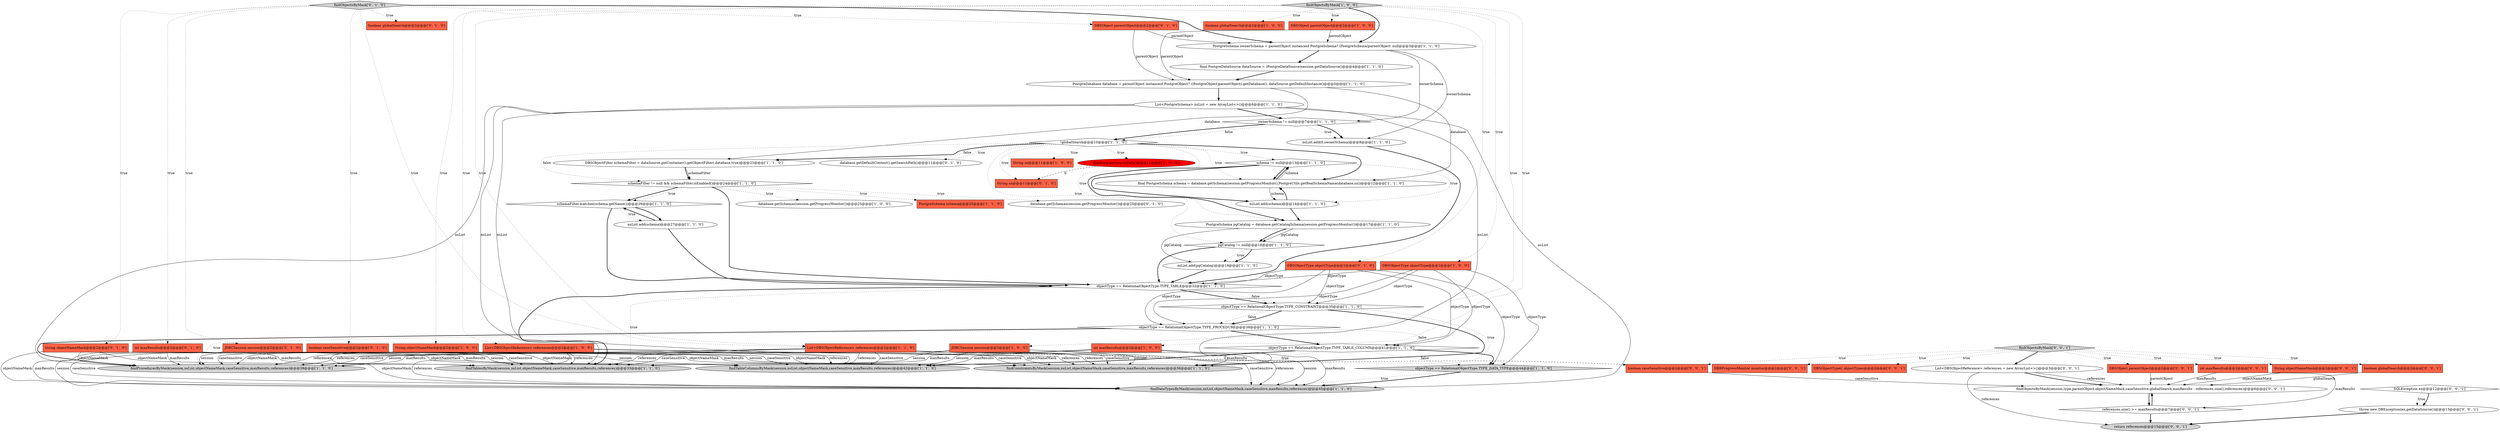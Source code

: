 digraph {
7 [style = filled, label = "String sn@@@11@@@['1', '0', '0']", fillcolor = tomato, shape = box image = "AAA0AAABBB1BBB"];
35 [style = filled, label = "schema != null@@@13@@@['1', '1', '0']", fillcolor = white, shape = diamond image = "AAA0AAABBB1BBB"];
46 [style = filled, label = "int maxResults@@@2@@@['0', '1', '0']", fillcolor = tomato, shape = box image = "AAA0AAABBB2BBB"];
23 [style = filled, label = "findObjectsByMask['1', '0', '0']", fillcolor = lightgray, shape = diamond image = "AAA0AAABBB1BBB"];
55 [style = filled, label = "findObjectsByMask(session,type,parentObject,objectNameMask,caseSensitive,globalSearch,maxResults - references.size(),references)@@@6@@@['0', '0', '1']", fillcolor = white, shape = ellipse image = "AAA0AAABBB3BBB"];
32 [style = filled, label = "int maxResults@@@2@@@['1', '0', '0']", fillcolor = tomato, shape = box image = "AAA0AAABBB1BBB"];
24 [style = filled, label = "PostgreDatabase database = parentObject instanceof PostgreObject? ((PostgreObject)parentObject).getDatabase(): dataSource.getDefaultInstance()@@@5@@@['1', '1', '0']", fillcolor = white, shape = ellipse image = "AAA0AAABBB1BBB"];
53 [style = filled, label = "DBRProgressMonitor monitor@@@2@@@['0', '0', '1']", fillcolor = tomato, shape = box image = "AAA0AAABBB3BBB"];
57 [style = filled, label = "DBSObject parentObject@@@2@@@['0', '0', '1']", fillcolor = tomato, shape = box image = "AAA0AAABBB3BBB"];
58 [style = filled, label = "DBSObjectType(( objectTypes@@@2@@@['0', '0', '1']", fillcolor = tomato, shape = box image = "AAA0AAABBB3BBB"];
60 [style = filled, label = "boolean globalSearch@@@2@@@['0', '0', '1']", fillcolor = tomato, shape = box image = "AAA0AAABBB3BBB"];
38 [style = filled, label = "final PostgreSchema schema = database.getSchema(session.getProgressMonitor(),PostgreUtils.getRealSchemaName(database,sn))@@@12@@@['1', '1', '0']", fillcolor = white, shape = ellipse image = "AAA0AAABBB1BBB"];
28 [style = filled, label = "objectType == RelationalObjectType.TYPE_DATA_TYPE@@@44@@@['1', '1', '0']", fillcolor = lightgray, shape = diamond image = "AAA0AAABBB1BBB"];
31 [style = filled, label = "schemaFilter.matches(schema.getName())@@@26@@@['1', '1', '0']", fillcolor = white, shape = diamond image = "AAA0AAABBB1BBB"];
41 [style = filled, label = "boolean globalSearch@@@2@@@['0', '1', '0']", fillcolor = tomato, shape = box image = "AAA0AAABBB2BBB"];
61 [style = filled, label = "findObjectsByMask['0', '0', '1']", fillcolor = lightgray, shape = diamond image = "AAA0AAABBB3BBB"];
62 [style = filled, label = "int maxResults@@@2@@@['0', '0', '1']", fillcolor = tomato, shape = box image = "AAA0AAABBB3BBB"];
59 [style = filled, label = "references.size() >= maxResults@@@7@@@['0', '0', '1']", fillcolor = white, shape = diamond image = "AAA0AAABBB3BBB"];
9 [style = filled, label = "findProceduresByMask(session,nsList,objectNameMask,caseSensitive,maxResults,references)@@@39@@@['1', '1', '0']", fillcolor = lightgray, shape = ellipse image = "AAA0AAABBB1BBB"];
63 [style = filled, label = "boolean caseSensitive@@@2@@@['0', '0', '1']", fillcolor = tomato, shape = box image = "AAA0AAABBB3BBB"];
45 [style = filled, label = "JDBCSession session@@@2@@@['0', '1', '0']", fillcolor = tomato, shape = box image = "AAA0AAABBB2BBB"];
49 [style = filled, label = "DBSObject parentObject@@@2@@@['0', '1', '0']", fillcolor = tomato, shape = box image = "AAA0AAABBB2BBB"];
40 [style = filled, label = "boolean caseSensitive@@@2@@@['0', '1', '0']", fillcolor = tomato, shape = box image = "AAA0AAABBB2BBB"];
26 [style = filled, label = "pgCatalog != null@@@18@@@['1', '1', '0']", fillcolor = white, shape = diamond image = "AAA0AAABBB1BBB"];
3 [style = filled, label = "final PostgreDataSource dataSource = (PostgreDataSource)session.getDataSource()@@@4@@@['1', '1', '0']", fillcolor = white, shape = ellipse image = "AAA0AAABBB1BBB"];
33 [style = filled, label = "nsList.add(schema)@@@14@@@['1', '1', '0']", fillcolor = white, shape = ellipse image = "AAA0AAABBB1BBB"];
1 [style = filled, label = "findTableColumnsByMask(session,nsList,objectNameMask,caseSensitive,maxResults,references)@@@42@@@['1', '1', '0']", fillcolor = lightgray, shape = ellipse image = "AAA0AAABBB1BBB"];
27 [style = filled, label = "schemaFilter != null && schemaFilter.isEnabled()@@@24@@@['1', '1', '0']", fillcolor = white, shape = diamond image = "AAA0AAABBB1BBB"];
37 [style = filled, label = "nsList.add(0,ownerSchema)@@@8@@@['1', '1', '0']", fillcolor = white, shape = ellipse image = "AAA0AAABBB1BBB"];
19 [style = filled, label = "findConstraintsByMask(session,nsList,objectNameMask,caseSensitive,maxResults,references)@@@36@@@['1', '1', '0']", fillcolor = lightgray, shape = ellipse image = "AAA0AAABBB1BBB"];
50 [style = filled, label = "String sn@@@11@@@['0', '1', '0']", fillcolor = tomato, shape = box image = "AAA1AAABBB2BBB"];
30 [style = filled, label = "objectType == RelationalObjectType.TYPE_TABLE_COLUMN@@@41@@@['1', '1', '0']", fillcolor = white, shape = diamond image = "AAA0AAABBB1BBB"];
13 [style = filled, label = "List<PostgreSchema> nsList = new ArrayList<>()@@@6@@@['1', '1', '0']", fillcolor = white, shape = ellipse image = "AAA0AAABBB1BBB"];
11 [style = filled, label = "PostgreSchema schema@@@25@@@['1', '1', '0']", fillcolor = tomato, shape = box image = "AAA0AAABBB1BBB"];
56 [style = filled, label = "SQLException ex@@@12@@@['0', '0', '1']", fillcolor = white, shape = diamond image = "AAA0AAABBB3BBB"];
18 [style = filled, label = "PostgreSchema ownerSchema = parentObject instanceof PostgreSchema? (PostgreSchema)parentObject: null@@@3@@@['1', '1', '0']", fillcolor = white, shape = ellipse image = "AAA0AAABBB1BBB"];
0 [style = filled, label = "boolean globalSearch@@@2@@@['1', '0', '0']", fillcolor = tomato, shape = box image = "AAA0AAABBB1BBB"];
29 [style = filled, label = "!globalSearch@@@10@@@['1', '1', '0']", fillcolor = white, shape = diamond image = "AAA0AAABBB1BBB"];
48 [style = filled, label = "findObjectsByMask['0', '1', '0']", fillcolor = lightgray, shape = diamond image = "AAA0AAABBB2BBB"];
20 [style = filled, label = "nsList.add(schema)@@@27@@@['1', '1', '0']", fillcolor = white, shape = ellipse image = "AAA0AAABBB1BBB"];
22 [style = filled, label = "nsList.add(pgCatalog)@@@19@@@['1', '1', '0']", fillcolor = white, shape = ellipse image = "AAA0AAABBB1BBB"];
54 [style = filled, label = "throw new DBException(ex,getDataSource())@@@13@@@['0', '0', '1']", fillcolor = white, shape = ellipse image = "AAA0AAABBB3BBB"];
64 [style = filled, label = "List<DBSObjectReference> references = new ArrayList<>()@@@3@@@['0', '0', '1']", fillcolor = white, shape = ellipse image = "AAA0AAABBB3BBB"];
16 [style = filled, label = "findTablesByMask(session,nsList,objectNameMask,caseSensitive,maxResults,references)@@@33@@@['1', '1', '0']", fillcolor = lightgray, shape = ellipse image = "AAA0AAABBB1BBB"];
14 [style = filled, label = "List<DBSObjectReference> references@@@2@@@['1', '0', '0']", fillcolor = tomato, shape = box image = "AAA0AAABBB1BBB"];
17 [style = filled, label = "DBSObject parentObject@@@2@@@['1', '0', '0']", fillcolor = tomato, shape = box image = "AAA0AAABBB1BBB"];
51 [style = filled, label = "String objectNameMask@@@2@@@['0', '0', '1']", fillcolor = tomato, shape = box image = "AAA0AAABBB3BBB"];
43 [style = filled, label = "database.getDefaultContext().getSearchPath()@@@11@@@['0', '1', '0']", fillcolor = white, shape = ellipse image = "AAA0AAABBB2BBB"];
10 [style = filled, label = "objectType == RelationalObjectType.TYPE_CONSTRAINT@@@35@@@['1', '1', '0']", fillcolor = white, shape = diamond image = "AAA0AAABBB1BBB"];
12 [style = filled, label = "objectType == RelationalObjectType.TYPE_PROCEDURE@@@38@@@['1', '1', '0']", fillcolor = white, shape = diamond image = "AAA0AAABBB1BBB"];
44 [style = filled, label = "database.getSchemas(session.getProgressMonitor())@@@25@@@['0', '1', '0']", fillcolor = white, shape = ellipse image = "AAA0AAABBB2BBB"];
21 [style = filled, label = "findDataTypesByMask(session,nsList,objectNameMask,caseSensitive,maxResults,references)@@@45@@@['1', '1', '0']", fillcolor = lightgray, shape = ellipse image = "AAA0AAABBB1BBB"];
36 [style = filled, label = "JDBCSession session@@@2@@@['1', '0', '0']", fillcolor = tomato, shape = box image = "AAA0AAABBB1BBB"];
15 [style = filled, label = "DBSObjectType objectType@@@2@@@['1', '0', '0']", fillcolor = tomato, shape = box image = "AAA0AAABBB1BBB"];
39 [style = filled, label = "List<DBSObjectReference> references@@@2@@@['1', '1', '0']", fillcolor = tomato, shape = box image = "AAA0AAABBB1BBB"];
42 [style = filled, label = "DBSObjectType objectType@@@2@@@['0', '1', '0']", fillcolor = tomato, shape = box image = "AAA0AAABBB2BBB"];
52 [style = filled, label = "return references@@@15@@@['0', '0', '1']", fillcolor = lightgray, shape = ellipse image = "AAA0AAABBB3BBB"];
8 [style = filled, label = "PostgreSchema pgCatalog = database.getCatalogSchema(session.getProgressMonitor())@@@17@@@['1', '1', '0']", fillcolor = white, shape = ellipse image = "AAA0AAABBB1BBB"];
34 [style = filled, label = "ownerSchema != null@@@7@@@['1', '1', '0']", fillcolor = white, shape = diamond image = "AAA0AAABBB1BBB"];
6 [style = filled, label = "DBSObjectFilter schemaFilter = dataSource.getContainer().getObjectFilter(,database,true)@@@23@@@['1', '1', '0']", fillcolor = white, shape = ellipse image = "AAA0AAABBB1BBB"];
4 [style = filled, label = "objectType == RelationalObjectType.TYPE_TABLE@@@32@@@['1', '1', '0']", fillcolor = white, shape = diamond image = "AAA0AAABBB1BBB"];
25 [style = filled, label = "database.getSearchPath()@@@11@@@['1', '0', '0']", fillcolor = red, shape = ellipse image = "AAA1AAABBB1BBB"];
2 [style = filled, label = "String objectNameMask@@@2@@@['1', '0', '0']", fillcolor = tomato, shape = box image = "AAA0AAABBB1BBB"];
5 [style = filled, label = "database.getSchemas(session.getProgressMonitor())@@@25@@@['1', '0', '0']", fillcolor = white, shape = ellipse image = "AAA0AAABBB1BBB"];
47 [style = filled, label = "String objectNameMask@@@2@@@['0', '1', '0']", fillcolor = tomato, shape = box image = "AAA0AAABBB2BBB"];
61->62 [style = dotted, label="true"];
39->16 [style = solid, label="references"];
18->3 [style = bold, label=""];
29->43 [style = dotted, label="true"];
62->59 [style = solid, label="maxResults"];
3->24 [style = bold, label=""];
28->21 [style = dotted, label="true"];
27->44 [style = dotted, label="true"];
2->9 [style = solid, label="objectNameMask"];
10->19 [style = bold, label=""];
46->19 [style = solid, label="maxResults"];
36->16 [style = solid, label="session"];
8->26 [style = solid, label="pgCatalog"];
26->22 [style = dotted, label="true"];
12->9 [style = bold, label=""];
29->26 [style = dotted, label="true"];
39->1 [style = solid, label="caseSensitive"];
47->1 [style = solid, label="objectNameMask"];
26->22 [style = bold, label=""];
56->54 [style = bold, label=""];
61->64 [style = bold, label=""];
22->4 [style = bold, label=""];
14->19 [style = solid, label="references"];
29->8 [style = dotted, label="true"];
10->12 [style = dotted, label="false"];
29->6 [style = bold, label=""];
28->21 [style = bold, label=""];
30->28 [style = bold, label=""];
61->51 [style = dotted, label="true"];
48->39 [style = dotted, label="true"];
45->1 [style = solid, label="session"];
10->12 [style = bold, label=""];
36->19 [style = solid, label="session"];
42->4 [style = solid, label="objectType"];
46->1 [style = solid, label="maxResults"];
39->16 [style = solid, label="caseSensitive"];
39->1 [style = solid, label="references"];
35->8 [style = bold, label=""];
14->16 [style = solid, label="references"];
56->54 [style = dotted, label="true"];
23->15 [style = dotted, label="true"];
35->38 [style = bold, label=""];
48->18 [style = bold, label=""];
31->20 [style = bold, label=""];
23->17 [style = dotted, label="true"];
2->16 [style = solid, label="objectNameMask"];
4->10 [style = dotted, label="false"];
34->37 [style = dotted, label="true"];
38->35 [style = solid, label="schema"];
4->16 [style = bold, label=""];
32->21 [style = solid, label="maxResults"];
63->55 [style = solid, label="caseSensitive"];
49->18 [style = solid, label="parentObject"];
13->9 [style = solid, label="nsList"];
13->34 [style = bold, label=""];
54->52 [style = bold, label=""];
15->30 [style = solid, label="objectType"];
55->59 [style = bold, label=""];
39->21 [style = solid, label="caseSensitive"];
13->21 [style = solid, label="nsList"];
61->53 [style = dotted, label="true"];
42->30 [style = solid, label="objectType"];
40->16 [style = solid, label="caseSensitive"];
46->9 [style = solid, label="maxResults"];
61->60 [style = dotted, label="true"];
27->31 [style = bold, label=""];
31->4 [style = bold, label=""];
34->29 [style = dotted, label="false"];
20->31 [style = bold, label=""];
15->12 [style = solid, label="objectType"];
12->30 [style = dotted, label="false"];
35->33 [style = dotted, label="true"];
14->21 [style = solid, label="references"];
26->4 [style = bold, label=""];
23->2 [style = dotted, label="true"];
48->46 [style = dotted, label="true"];
15->4 [style = solid, label="objectType"];
40->1 [style = solid, label="caseSensitive"];
23->14 [style = dotted, label="true"];
48->47 [style = dotted, label="true"];
36->1 [style = solid, label="session"];
15->28 [style = solid, label="objectType"];
47->16 [style = solid, label="objectNameMask"];
17->18 [style = solid, label="parentObject"];
29->50 [style = dotted, label="true"];
30->28 [style = dotted, label="false"];
59->55 [style = bold, label=""];
29->38 [style = bold, label=""];
36->21 [style = solid, label="session"];
18->34 [style = solid, label="ownerSchema"];
38->35 [style = bold, label=""];
33->8 [style = bold, label=""];
39->19 [style = solid, label="caseSensitive"];
45->19 [style = solid, label="session"];
48->41 [style = dotted, label="true"];
2->19 [style = solid, label="objectNameMask"];
24->13 [style = bold, label=""];
18->37 [style = solid, label="ownerSchema"];
4->10 [style = bold, label=""];
13->19 [style = solid, label="nsList"];
34->29 [style = bold, label=""];
6->27 [style = solid, label="schemaFilter"];
32->19 [style = solid, label="maxResults"];
45->9 [style = solid, label="session"];
40->19 [style = solid, label="caseSensitive"];
64->55 [style = bold, label=""];
29->7 [style = dotted, label="true"];
13->16 [style = solid, label="nsList"];
14->9 [style = solid, label="references"];
13->1 [style = solid, label="nsList"];
48->40 [style = dotted, label="true"];
48->45 [style = dotted, label="true"];
42->10 [style = solid, label="objectType"];
14->1 [style = solid, label="references"];
39->63 [style = dashed, label="0"];
60->55 [style = solid, label="globalSearch"];
23->32 [style = dotted, label="true"];
23->39 [style = dotted, label="true"];
6->27 [style = bold, label=""];
61->58 [style = dotted, label="true"];
61->57 [style = dotted, label="true"];
51->55 [style = solid, label="objectNameMask"];
36->9 [style = solid, label="session"];
39->19 [style = solid, label="references"];
27->31 [style = dotted, label="true"];
57->55 [style = solid, label="parentObject"];
10->19 [style = dotted, label="true"];
29->27 [style = dotted, label="false"];
2->21 [style = solid, label="objectNameMask"];
40->9 [style = solid, label="caseSensitive"];
49->24 [style = solid, label="parentObject"];
40->21 [style = solid, label="caseSensitive"];
64->55 [style = solid, label="references"];
23->36 [style = dotted, label="true"];
61->63 [style = dotted, label="true"];
45->16 [style = solid, label="session"];
23->18 [style = bold, label=""];
23->0 [style = dotted, label="true"];
25->50 [style = dashed, label="0"];
2->1 [style = solid, label="objectNameMask"];
29->25 [style = dotted, label="true"];
24->6 [style = solid, label="database"];
29->6 [style = dotted, label="false"];
46->16 [style = solid, label="maxResults"];
27->5 [style = dotted, label="true"];
30->1 [style = dotted, label="true"];
39->9 [style = solid, label="references"];
30->1 [style = bold, label=""];
46->21 [style = solid, label="maxResults"];
42->28 [style = solid, label="objectType"];
48->42 [style = dotted, label="true"];
42->12 [style = solid, label="objectType"];
35->33 [style = bold, label=""];
59->52 [style = bold, label=""];
29->38 [style = dotted, label="true"];
12->30 [style = bold, label=""];
32->1 [style = solid, label="maxResults"];
31->20 [style = dotted, label="true"];
8->22 [style = solid, label="pgCatalog"];
48->49 [style = dotted, label="true"];
37->4 [style = bold, label=""];
27->11 [style = dotted, label="true"];
20->4 [style = bold, label=""];
17->24 [style = solid, label="parentObject"];
45->21 [style = solid, label="session"];
47->21 [style = solid, label="objectNameMask"];
27->4 [style = bold, label=""];
34->37 [style = bold, label=""];
38->33 [style = solid, label="schema"];
39->9 [style = solid, label="caseSensitive"];
64->52 [style = solid, label="references"];
33->38 [style = bold, label=""];
24->38 [style = solid, label="database"];
4->16 [style = dotted, label="true"];
39->21 [style = solid, label="references"];
32->9 [style = solid, label="maxResults"];
32->16 [style = solid, label="maxResults"];
47->9 [style = solid, label="objectNameMask"];
47->19 [style = solid, label="objectNameMask"];
29->35 [style = dotted, label="true"];
15->10 [style = solid, label="objectType"];
12->9 [style = dotted, label="true"];
8->26 [style = bold, label=""];
62->55 [style = solid, label="maxResults"];
}
